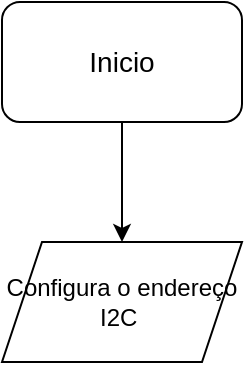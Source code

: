 <mxfile version="15.2.5" type="github">
  <diagram id="oW2qjGXESO9cTQ59c9fI" name="Page-1">
    <mxGraphModel dx="796" dy="466" grid="1" gridSize="10" guides="1" tooltips="1" connect="1" arrows="1" fold="1" page="1" pageScale="1" pageWidth="850" pageHeight="1100" math="0" shadow="0">
      <root>
        <mxCell id="0" />
        <mxCell id="1" parent="0" />
        <mxCell id="mk-rcAq0OcOmvj97OFXR-4" style="edgeStyle=orthogonalEdgeStyle;rounded=0;orthogonalLoop=1;jettySize=auto;html=1;entryX=0.5;entryY=0;entryDx=0;entryDy=0;" edge="1" parent="1" source="mk-rcAq0OcOmvj97OFXR-1" target="mk-rcAq0OcOmvj97OFXR-2">
          <mxGeometry relative="1" as="geometry" />
        </mxCell>
        <mxCell id="mk-rcAq0OcOmvj97OFXR-1" value="&lt;font style=&quot;font-size: 14px&quot;&gt;Inicio&lt;/font&gt;" style="rounded=1;whiteSpace=wrap;html=1;" vertex="1" parent="1">
          <mxGeometry x="365" y="50" width="120" height="60" as="geometry" />
        </mxCell>
        <mxCell id="mk-rcAq0OcOmvj97OFXR-2" value="Configura o endereço I2C&amp;nbsp;" style="shape=parallelogram;perimeter=parallelogramPerimeter;whiteSpace=wrap;html=1;fixedSize=1;" vertex="1" parent="1">
          <mxGeometry x="365" y="170" width="120" height="60" as="geometry" />
        </mxCell>
      </root>
    </mxGraphModel>
  </diagram>
</mxfile>
